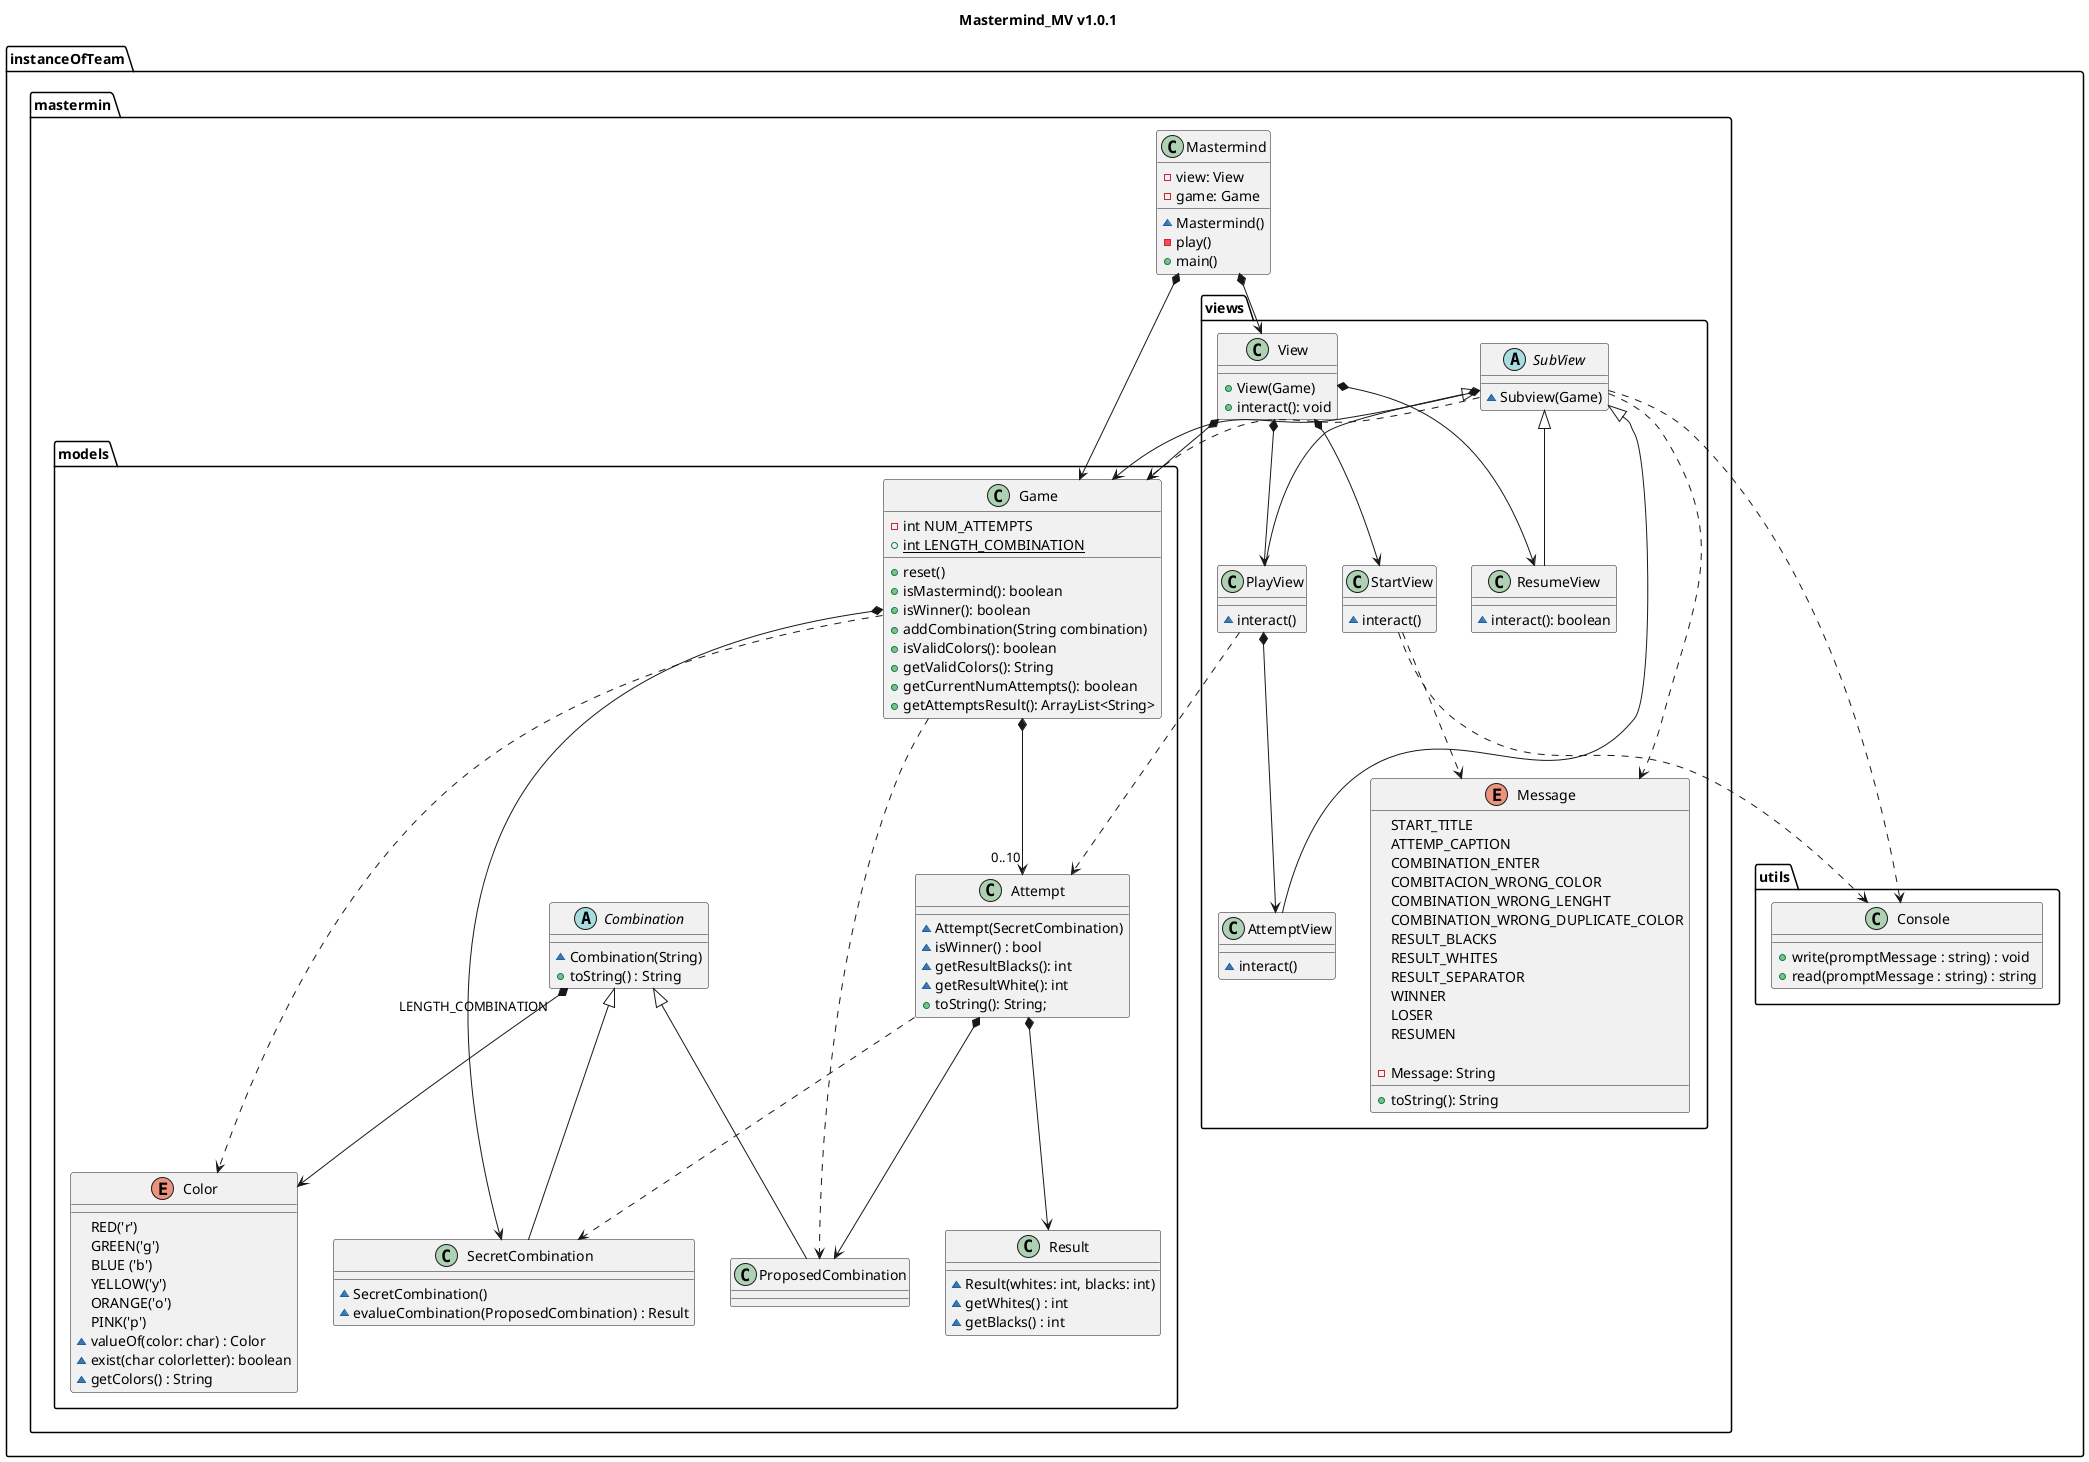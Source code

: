 -@startuml Mastermind_MV_v1_0_1
    title Mastermind_MV v1.0.1

    package "instanceOfTeam.mastermin" {
        class Mastermind {
            - view: View
            - game: Game
            ~ Mastermind()
            - play()
            + main()
        }
    }

    package "instanceOfTeam.mastermin.models" {
        Class Game {
            -int NUM_ATTEMPTS
            +{static} int LENGTH_COMBINATION
            +reset()
            +isMastermind(): boolean
            +isWinner(): boolean
            +addCombination(String combination)
            +isValidColors(): boolean
            +getValidColors(): String
            +getCurrentNumAttempts(): boolean
            +getAttemptsResult(): ArrayList<String>
        }

        class Attempt{
            ~Attempt(SecretCombination)
            ~isWinner() : bool
            ~getResultBlacks(): int
            ~getResultWhite(): int
            +toString(): String;
        }

        class Result{
            ~Result(whites: int, blacks: int)
            ~getWhites() : int
            ~getBlacks() : int
        }

        enum Color{
            RED('r')
            GREEN('g')
            BLUE ('b')
            YELLOW('y')
            ORANGE('o')
            PINK('p')
            ~valueOf(color: char) : Color
            ~exist(char colorletter): boolean
            ~getColors() : String
        }

        abstract class Combination{
            ~Combination(String)
            +toString() : String
        }

        class SecretCombination{
            ~SecretCombination()
            ~evalueCombination(ProposedCombination) : Result
        }

        class ProposedCombination{
        }

    }

    package "instanceOfTeam.mastermin.views" {
        Class View {
            +View(Game)
            +interact(): void
        }

        abstract Class SubView {
            ~ Subview(Game)
        }

        Class PlayView {
            ~ interact()
        }

        Class AttemptView {
            ~ interact()
        }

        Class ResumeView {
            ~ interact(): boolean
        }
        Class StartView {
            ~ interact()
        }

        Enum Message {
            START_TITLE
            ATTEMP_CAPTION
            COMBINATION_ENTER
            COMBITACION_WRONG_COLOR
            COMBINATION_WRONG_LENGHT
            COMBINATION_WRONG_DUPLICATE_COLOR
            RESULT_BLACKS
            RESULT_WHITES
            RESULT_SEPARATOR
            WINNER
            LOSER
            RESUMEN

            -Message: String
            +toString(): String
        }
    }

    package "instanceOfTeam.utils" {
        class Console{
            +write(promptMessage : string) : void
            +read(promptMessage : string) : string
        }
    }


    ' class Mastermind {
    '     +Mastermind()
    '     +play() : void
    ' }






    ' Class Message {
    '     +showAttents(Attemt [])
    '     +showError(ProposedCombination)
    '     +showResume()
    '     +showWinner()
    ' }

    Mastermind *-down-> Game
    Mastermind *-down-> View

    Game *--> SecretCombination
    Game *--> "0..10" Attempt
    Game ..> ProposedCombination
    Game ..> Color

    Combination ^-- SecretCombination
    Combination ^-- ProposedCombination
    Combination "LENGTH_COMBINATION" *-->  Color

    Attempt *--> ProposedCombination
    Attempt *--> Result
    Attempt ..> SecretCombination


    View *--> PlayView
    View *--> StartView
    View *--> ResumeView
    View *--> Game

    SubView *--> Game
    SubView ..> Game
    SubView ..> Message
    SubView ..> Console

    SubView <|-down- PlayView
    SubView <|-down- ResumeView
    SubView <|-down- AttemptView

    StartView .down.> Message
    StartView .down.> Console

    PlayView *-down-> AttemptView
    PlayView ..> Attempt
@enduml